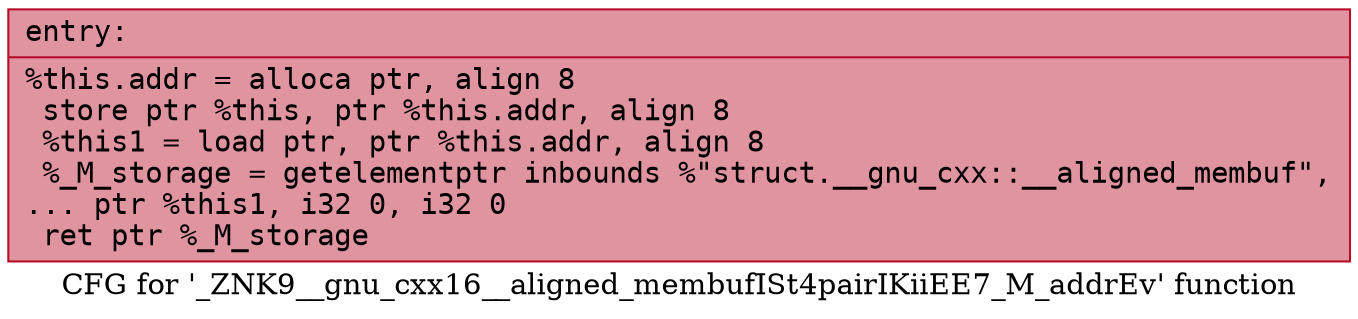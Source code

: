 digraph "CFG for '_ZNK9__gnu_cxx16__aligned_membufISt4pairIKiiEE7_M_addrEv' function" {
	label="CFG for '_ZNK9__gnu_cxx16__aligned_membufISt4pairIKiiEE7_M_addrEv' function";

	Node0x55ba305507a0 [shape=record,color="#b70d28ff", style=filled, fillcolor="#b70d2870" fontname="Courier",label="{entry:\l|  %this.addr = alloca ptr, align 8\l  store ptr %this, ptr %this.addr, align 8\l  %this1 = load ptr, ptr %this.addr, align 8\l  %_M_storage = getelementptr inbounds %\"struct.__gnu_cxx::__aligned_membuf\",\l... ptr %this1, i32 0, i32 0\l  ret ptr %_M_storage\l}"];
}
